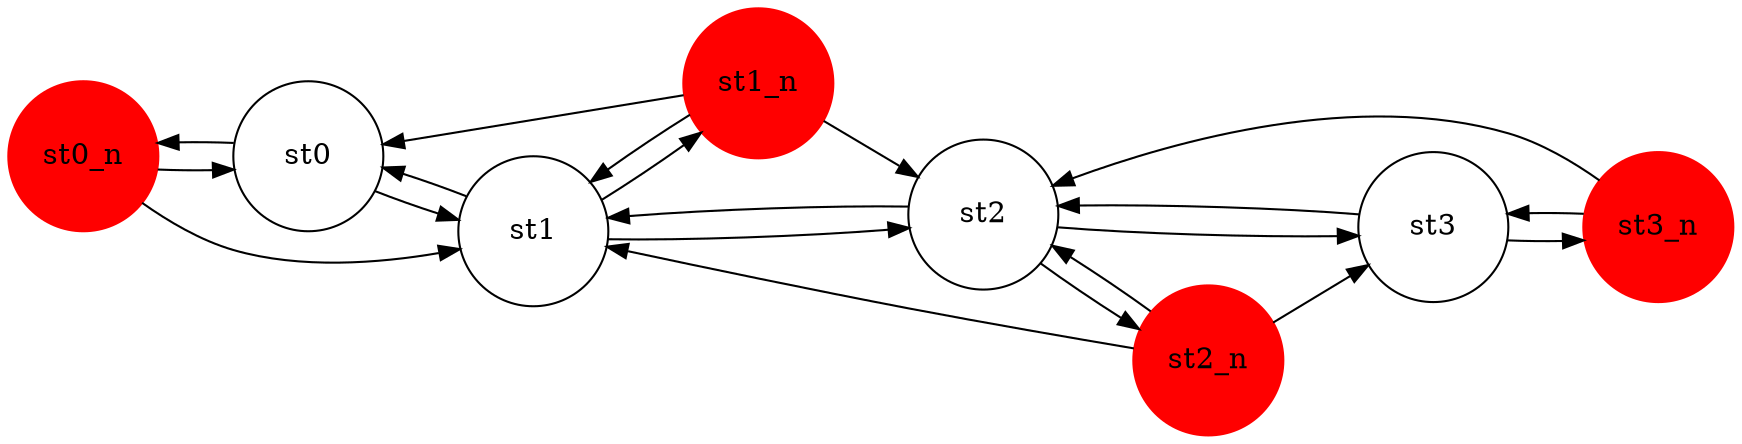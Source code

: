 #Total states is 0, including 0 states and 0 newstates
#Total transisions is 0, including 0 transistions and 0 new transitions
digraph finite_state_machine {
	rankdir=LR;
	size="20,20";
	resolution="300";
	overlap=false;

	node [shape = circle, fixedsize=true, width = 1, color = red, style = filled];
	st0_n;
 	st1_n;
 	st2_n;
 	st3_n;
 
	node [shape = circle, color = black, style = unfilled];
	st0;
 	st1;
 	st2;
 	st3;
 	st0 -> st0_n;
	st0 -> st1;
	st0_n -> st0;
	st0_n -> st1;
	st1 -> st0;
	st1 -> st1_n;
	st1 -> st2;
	st1_n -> st0;
	st1_n -> st1;
	st1_n -> st2;
	st2 -> st1;
	st2 -> st2_n;
	st2 -> st3;
	st2_n -> st1;
	st2_n -> st2;
	st2_n -> st3;
	st3 -> st2;
	st3 -> st3_n;
	st3_n -> st2;
	st3_n -> st3;
}
